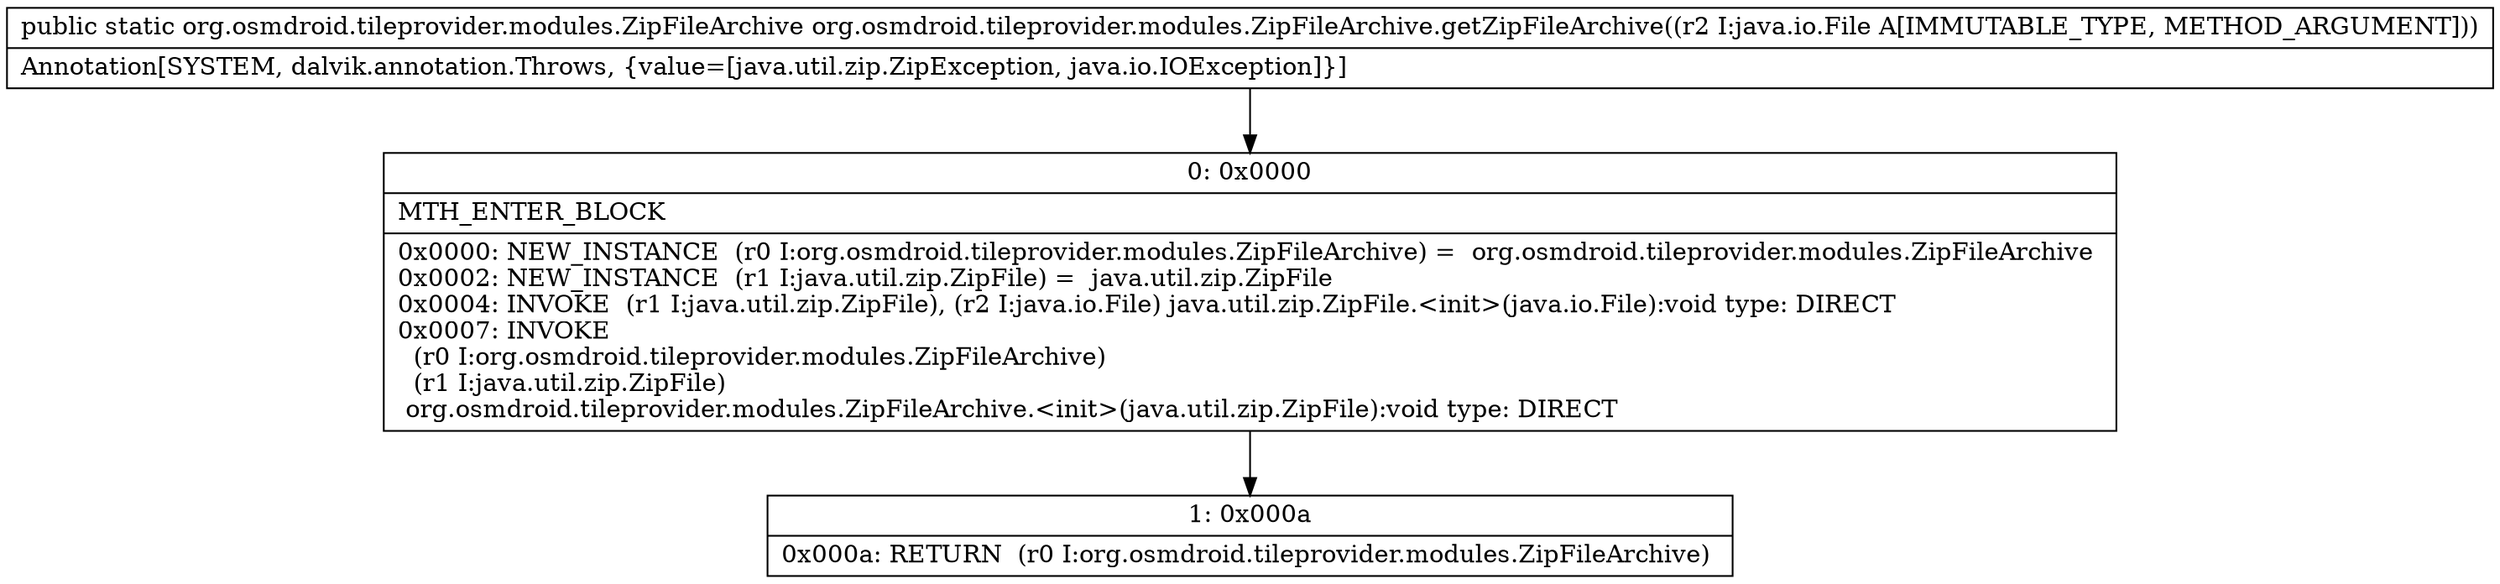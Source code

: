 digraph "CFG fororg.osmdroid.tileprovider.modules.ZipFileArchive.getZipFileArchive(Ljava\/io\/File;)Lorg\/osmdroid\/tileprovider\/modules\/ZipFileArchive;" {
Node_0 [shape=record,label="{0\:\ 0x0000|MTH_ENTER_BLOCK\l|0x0000: NEW_INSTANCE  (r0 I:org.osmdroid.tileprovider.modules.ZipFileArchive) =  org.osmdroid.tileprovider.modules.ZipFileArchive \l0x0002: NEW_INSTANCE  (r1 I:java.util.zip.ZipFile) =  java.util.zip.ZipFile \l0x0004: INVOKE  (r1 I:java.util.zip.ZipFile), (r2 I:java.io.File) java.util.zip.ZipFile.\<init\>(java.io.File):void type: DIRECT \l0x0007: INVOKE  \l  (r0 I:org.osmdroid.tileprovider.modules.ZipFileArchive)\l  (r1 I:java.util.zip.ZipFile)\l org.osmdroid.tileprovider.modules.ZipFileArchive.\<init\>(java.util.zip.ZipFile):void type: DIRECT \l}"];
Node_1 [shape=record,label="{1\:\ 0x000a|0x000a: RETURN  (r0 I:org.osmdroid.tileprovider.modules.ZipFileArchive) \l}"];
MethodNode[shape=record,label="{public static org.osmdroid.tileprovider.modules.ZipFileArchive org.osmdroid.tileprovider.modules.ZipFileArchive.getZipFileArchive((r2 I:java.io.File A[IMMUTABLE_TYPE, METHOD_ARGUMENT]))  | Annotation[SYSTEM, dalvik.annotation.Throws, \{value=[java.util.zip.ZipException, java.io.IOException]\}]\l}"];
MethodNode -> Node_0;
Node_0 -> Node_1;
}

